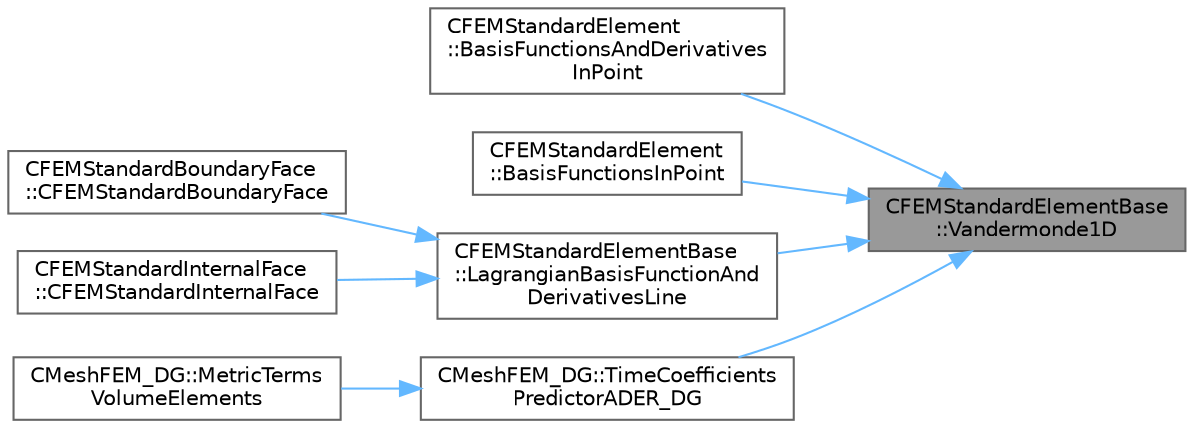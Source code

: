 digraph "CFEMStandardElementBase::Vandermonde1D"
{
 // LATEX_PDF_SIZE
  bgcolor="transparent";
  edge [fontname=Helvetica,fontsize=10,labelfontname=Helvetica,labelfontsize=10];
  node [fontname=Helvetica,fontsize=10,shape=box,height=0.2,width=0.4];
  rankdir="RL";
  Node1 [id="Node000001",label="CFEMStandardElementBase\l::Vandermonde1D",height=0.2,width=0.4,color="gray40", fillcolor="grey60", style="filled", fontcolor="black",tooltip="Function, which computes the Vandermonde matrix for a standard 1D edge."];
  Node1 -> Node2 [id="edge1_Node000001_Node000002",dir="back",color="steelblue1",style="solid",tooltip=" "];
  Node2 [id="Node000002",label="CFEMStandardElement\l::BasisFunctionsAndDerivatives\lInPoint",height=0.2,width=0.4,color="grey40", fillcolor="white", style="filled",URL="$classCFEMStandardElement.html#a0ce8e7aff7657aa636844f04bae3eac4",tooltip="Function, which computes the Lagrangian basis functions and its derivatives for the given parametric ..."];
  Node1 -> Node3 [id="edge2_Node000001_Node000003",dir="back",color="steelblue1",style="solid",tooltip=" "];
  Node3 [id="Node000003",label="CFEMStandardElement\l::BasisFunctionsInPoint",height=0.2,width=0.4,color="grey40", fillcolor="white", style="filled",URL="$classCFEMStandardElement.html#a7e662dc2ab1b4dc7a5b56cd70929af9d",tooltip="Function, which computes the Lagrangian basis functions for the given parametric coordinates."];
  Node1 -> Node4 [id="edge3_Node000001_Node000004",dir="back",color="steelblue1",style="solid",tooltip=" "];
  Node4 [id="Node000004",label="CFEMStandardElementBase\l::LagrangianBasisFunctionAnd\lDerivativesLine",height=0.2,width=0.4,color="grey40", fillcolor="white", style="filled",URL="$classCFEMStandardElementBase.html#abe2839ae5c0b57a17bb0b01e49a48f92",tooltip="Function, which determines the values of the Lagrangian interpolation functions and its derivatives i..."];
  Node4 -> Node5 [id="edge4_Node000004_Node000005",dir="back",color="steelblue1",style="solid",tooltip=" "];
  Node5 [id="Node000005",label="CFEMStandardBoundaryFace\l::CFEMStandardBoundaryFace",height=0.2,width=0.4,color="grey40", fillcolor="white", style="filled",URL="$classCFEMStandardBoundaryFace.html#a5a92fa174c37322a3ebd640d12ab8b3b",tooltip="Alternative constructor."];
  Node4 -> Node6 [id="edge5_Node000004_Node000006",dir="back",color="steelblue1",style="solid",tooltip=" "];
  Node6 [id="Node000006",label="CFEMStandardInternalFace\l::CFEMStandardInternalFace",height=0.2,width=0.4,color="grey40", fillcolor="white", style="filled",URL="$classCFEMStandardInternalFace.html#a03fc34bc2e61074ab778a30b940fb634",tooltip="Alternative constructor."];
  Node1 -> Node7 [id="edge6_Node000001_Node000007",dir="back",color="steelblue1",style="solid",tooltip=" "];
  Node7 [id="Node000007",label="CMeshFEM_DG::TimeCoefficients\lPredictorADER_DG",height=0.2,width=0.4,color="grey40", fillcolor="white", style="filled",URL="$classCMeshFEM__DG.html#a99d173245492ca71a355d4c40b40b306",tooltip="Function, which computes the time coefficients for the ADER-DG predictor step."];
  Node7 -> Node8 [id="edge7_Node000007_Node000008",dir="back",color="steelblue1",style="solid",tooltip=" "];
  Node8 [id="Node000008",label="CMeshFEM_DG::MetricTerms\lVolumeElements",height=0.2,width=0.4,color="grey40", fillcolor="white", style="filled",URL="$classCMeshFEM__DG.html#a4f30fa4373463f802c8d6f685c837263",tooltip="Function, which computes the metric terms of the volume elements."];
}
